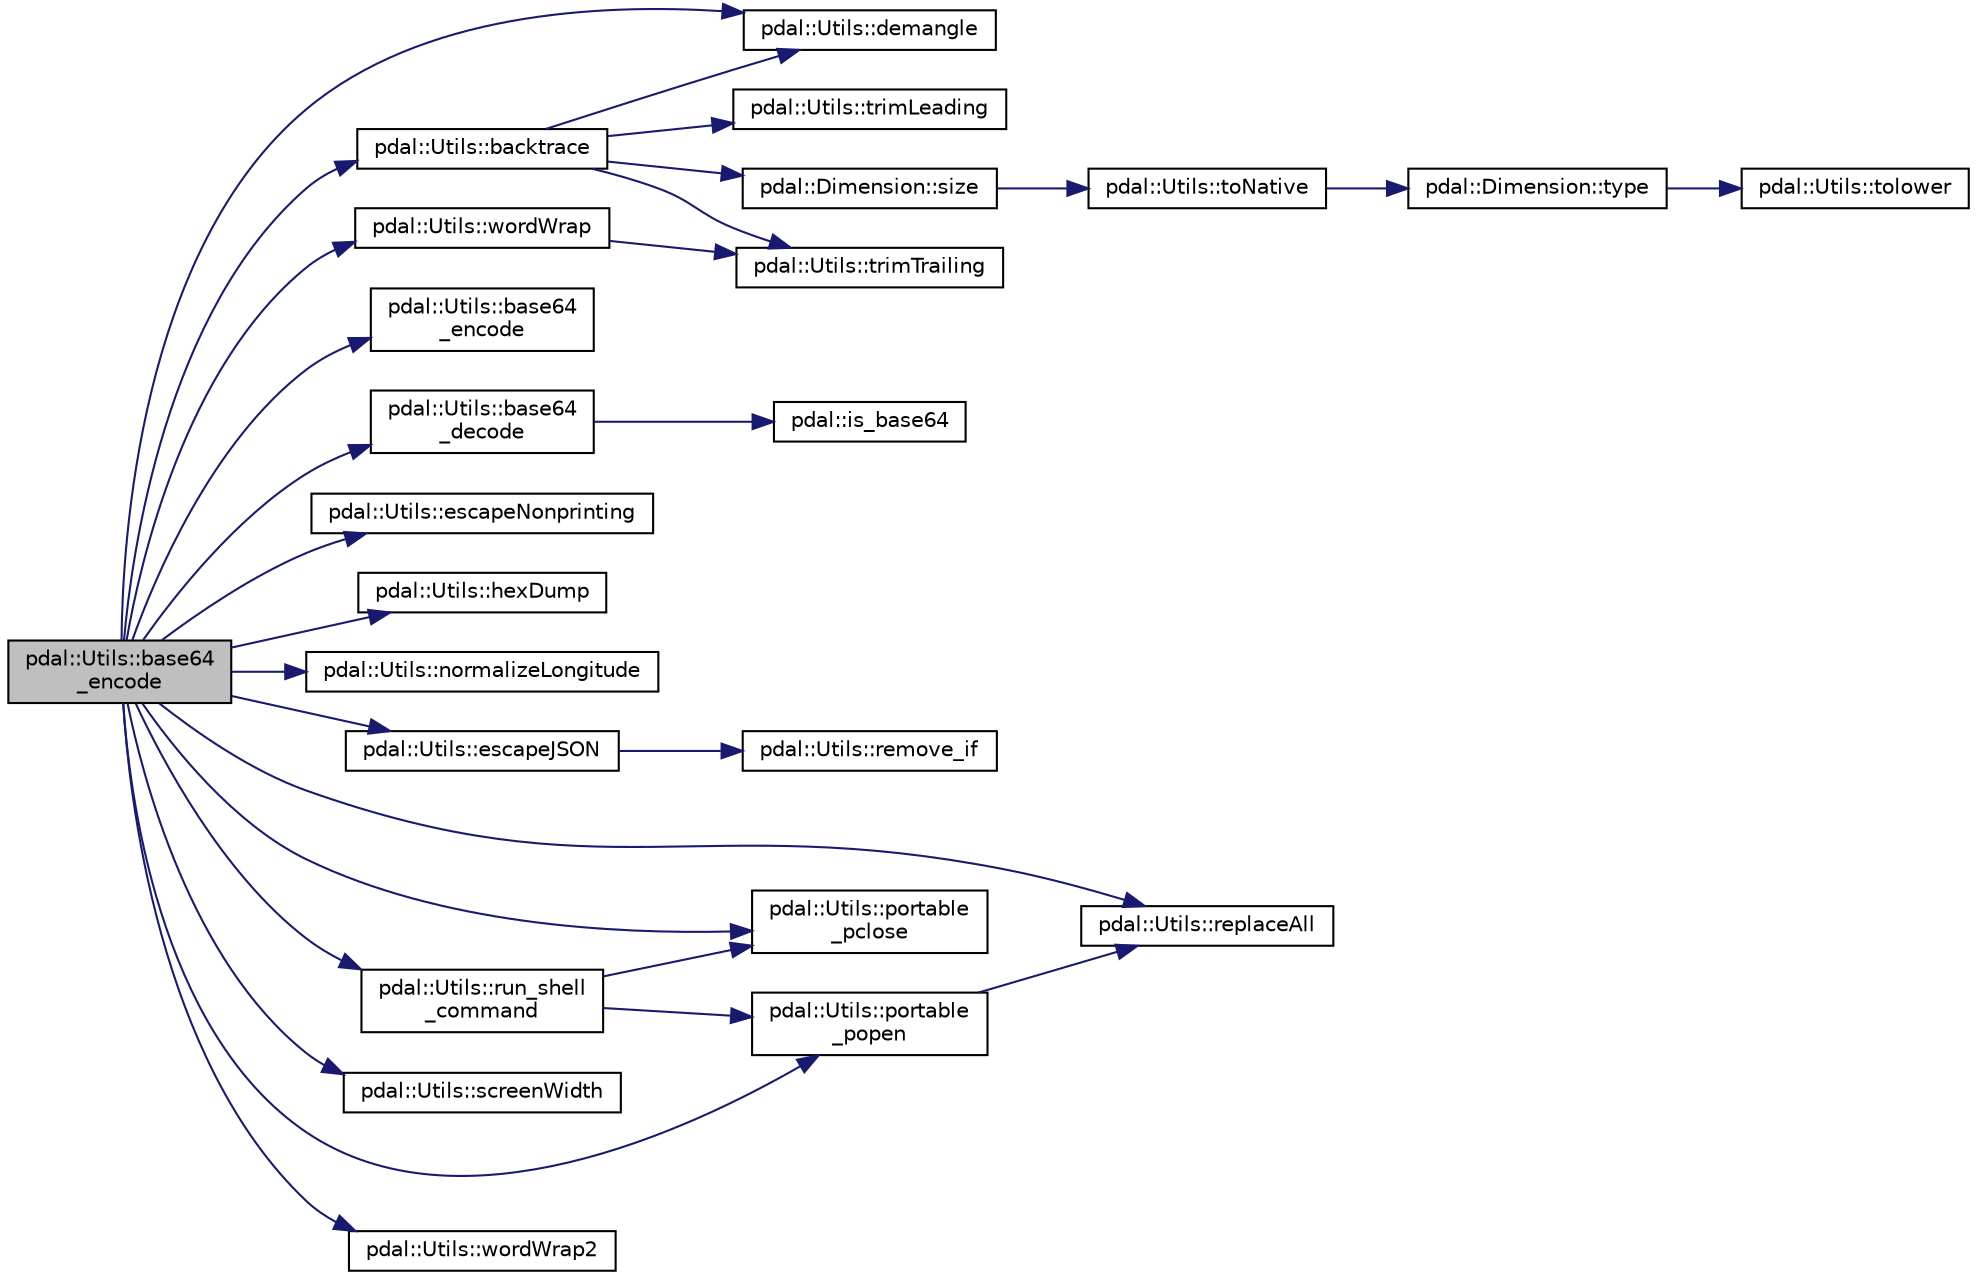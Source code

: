 digraph "pdal::Utils::base64_encode"
{
  edge [fontname="Helvetica",fontsize="10",labelfontname="Helvetica",labelfontsize="10"];
  node [fontname="Helvetica",fontsize="10",shape=record];
  rankdir="LR";
  Node1 [label="pdal::Utils::base64\l_encode",height=0.2,width=0.4,color="black", fillcolor="grey75", style="filled", fontcolor="black"];
  Node1 -> Node2 [color="midnightblue",fontsize="10",style="solid",fontname="Helvetica"];
  Node2 [label="pdal::Utils::backtrace",height=0.2,width=0.4,color="black", fillcolor="white", style="filled",URL="$namespacepdal_1_1Utils.html#af919291c8d8312d8870fdd9fccf1c339"];
  Node2 -> Node3 [color="midnightblue",fontsize="10",style="solid",fontname="Helvetica"];
  Node3 [label="pdal::Utils::demangle",height=0.2,width=0.4,color="black", fillcolor="white", style="filled",URL="$namespacepdal_1_1Utils.html#ae05085ae1f084a4b8a6c35d14c9ec6ac"];
  Node2 -> Node4 [color="midnightblue",fontsize="10",style="solid",fontname="Helvetica"];
  Node4 [label="pdal::Dimension::size",height=0.2,width=0.4,color="black", fillcolor="white", style="filled",URL="$namespacepdal_1_1Dimension.html#acf81dae9d5946f3a941f9df154b2329b"];
  Node4 -> Node5 [color="midnightblue",fontsize="10",style="solid",fontname="Helvetica"];
  Node5 [label="pdal::Utils::toNative",height=0.2,width=0.4,color="black", fillcolor="white", style="filled",URL="$namespacepdal_1_1Utils.html#a59253304d0f929e3a3ea00f09636002f"];
  Node5 -> Node6 [color="midnightblue",fontsize="10",style="solid",fontname="Helvetica"];
  Node6 [label="pdal::Dimension::type",height=0.2,width=0.4,color="black", fillcolor="white", style="filled",URL="$namespacepdal_1_1Dimension.html#a880d689fed54aa3ded6f88c9e058c5d2"];
  Node6 -> Node7 [color="midnightblue",fontsize="10",style="solid",fontname="Helvetica"];
  Node7 [label="pdal::Utils::tolower",height=0.2,width=0.4,color="black", fillcolor="white", style="filled",URL="$namespacepdal_1_1Utils.html#a5268937cf695835e55392f752dc02cb2"];
  Node2 -> Node8 [color="midnightblue",fontsize="10",style="solid",fontname="Helvetica"];
  Node8 [label="pdal::Utils::trimLeading",height=0.2,width=0.4,color="black", fillcolor="white", style="filled",URL="$namespacepdal_1_1Utils.html#a10ae3cc2d10407cff89ba1ab00bc036b"];
  Node2 -> Node9 [color="midnightblue",fontsize="10",style="solid",fontname="Helvetica"];
  Node9 [label="pdal::Utils::trimTrailing",height=0.2,width=0.4,color="black", fillcolor="white", style="filled",URL="$namespacepdal_1_1Utils.html#afed0ad4146baafd1973c85e1508ade73"];
  Node1 -> Node10 [color="midnightblue",fontsize="10",style="solid",fontname="Helvetica"];
  Node10 [label="pdal::Utils::base64\l_decode",height=0.2,width=0.4,color="black", fillcolor="white", style="filled",URL="$namespacepdal_1_1Utils.html#aab74b31905c5d41eaca70a73675bf407"];
  Node10 -> Node11 [color="midnightblue",fontsize="10",style="solid",fontname="Helvetica"];
  Node11 [label="pdal::is_base64",height=0.2,width=0.4,color="black", fillcolor="white", style="filled",URL="$namespacepdal.html#a4d7dbf8f97121c52d3b891ad9e944094"];
  Node1 -> Node12 [color="midnightblue",fontsize="10",style="solid",fontname="Helvetica"];
  Node12 [label="pdal::Utils::base64\l_encode",height=0.2,width=0.4,color="black", fillcolor="white", style="filled",URL="$namespacepdal_1_1Utils.html#ab908ea72a2a7d385cbbab68939d1c1a2"];
  Node1 -> Node3 [color="midnightblue",fontsize="10",style="solid",fontname="Helvetica"];
  Node1 -> Node13 [color="midnightblue",fontsize="10",style="solid",fontname="Helvetica"];
  Node13 [label="pdal::Utils::escapeJSON",height=0.2,width=0.4,color="black", fillcolor="white", style="filled",URL="$namespacepdal_1_1Utils.html#aabcd6b5abf9f2cd30b485fc100656663"];
  Node13 -> Node14 [color="midnightblue",fontsize="10",style="solid",fontname="Helvetica"];
  Node14 [label="pdal::Utils::remove_if",height=0.2,width=0.4,color="black", fillcolor="white", style="filled",URL="$namespacepdal_1_1Utils.html#ac6b599972dcd3fe440ef5c476961081a"];
  Node1 -> Node15 [color="midnightblue",fontsize="10",style="solid",fontname="Helvetica"];
  Node15 [label="pdal::Utils::escapeNonprinting",height=0.2,width=0.4,color="black", fillcolor="white", style="filled",URL="$namespacepdal_1_1Utils.html#a9c42003e523ffa96adc35d23355c6787"];
  Node1 -> Node16 [color="midnightblue",fontsize="10",style="solid",fontname="Helvetica"];
  Node16 [label="pdal::Utils::hexDump",height=0.2,width=0.4,color="black", fillcolor="white", style="filled",URL="$namespacepdal_1_1Utils.html#a8eaf1c3c365f6af476823e1e866274fb"];
  Node1 -> Node17 [color="midnightblue",fontsize="10",style="solid",fontname="Helvetica"];
  Node17 [label="pdal::Utils::normalizeLongitude",height=0.2,width=0.4,color="black", fillcolor="white", style="filled",URL="$namespacepdal_1_1Utils.html#a842c07f2d8276c9678dfd319ea9099af"];
  Node1 -> Node18 [color="midnightblue",fontsize="10",style="solid",fontname="Helvetica"];
  Node18 [label="pdal::Utils::portable\l_pclose",height=0.2,width=0.4,color="black", fillcolor="white", style="filled",URL="$namespacepdal_1_1Utils.html#a6c26063d8fb4f02f28d5b1608ab8ea60"];
  Node1 -> Node19 [color="midnightblue",fontsize="10",style="solid",fontname="Helvetica"];
  Node19 [label="pdal::Utils::portable\l_popen",height=0.2,width=0.4,color="black", fillcolor="white", style="filled",URL="$namespacepdal_1_1Utils.html#a0dc879c4fedda93f12c44e08ac89ae12"];
  Node19 -> Node20 [color="midnightblue",fontsize="10",style="solid",fontname="Helvetica"];
  Node20 [label="pdal::Utils::replaceAll",height=0.2,width=0.4,color="black", fillcolor="white", style="filled",URL="$namespacepdal_1_1Utils.html#aee933a3f2afb351283582a3a50319fca"];
  Node1 -> Node20 [color="midnightblue",fontsize="10",style="solid",fontname="Helvetica"];
  Node1 -> Node21 [color="midnightblue",fontsize="10",style="solid",fontname="Helvetica"];
  Node21 [label="pdal::Utils::run_shell\l_command",height=0.2,width=0.4,color="black", fillcolor="white", style="filled",URL="$namespacepdal_1_1Utils.html#a5f9f634d9b887cdc8a1740f2725e3f56"];
  Node21 -> Node19 [color="midnightblue",fontsize="10",style="solid",fontname="Helvetica"];
  Node21 -> Node18 [color="midnightblue",fontsize="10",style="solid",fontname="Helvetica"];
  Node1 -> Node22 [color="midnightblue",fontsize="10",style="solid",fontname="Helvetica"];
  Node22 [label="pdal::Utils::screenWidth",height=0.2,width=0.4,color="black", fillcolor="white", style="filled",URL="$namespacepdal_1_1Utils.html#aee17eefb452039219cd761523ec99bed"];
  Node1 -> Node23 [color="midnightblue",fontsize="10",style="solid",fontname="Helvetica"];
  Node23 [label="pdal::Utils::wordWrap",height=0.2,width=0.4,color="black", fillcolor="white", style="filled",URL="$namespacepdal_1_1Utils.html#aa378eb082b365411cba12fa0d72d0fa9"];
  Node23 -> Node9 [color="midnightblue",fontsize="10",style="solid",fontname="Helvetica"];
  Node1 -> Node24 [color="midnightblue",fontsize="10",style="solid",fontname="Helvetica"];
  Node24 [label="pdal::Utils::wordWrap2",height=0.2,width=0.4,color="black", fillcolor="white", style="filled",URL="$namespacepdal_1_1Utils.html#a93c849f4f0e3842f731be8c699ab57b9"];
}
